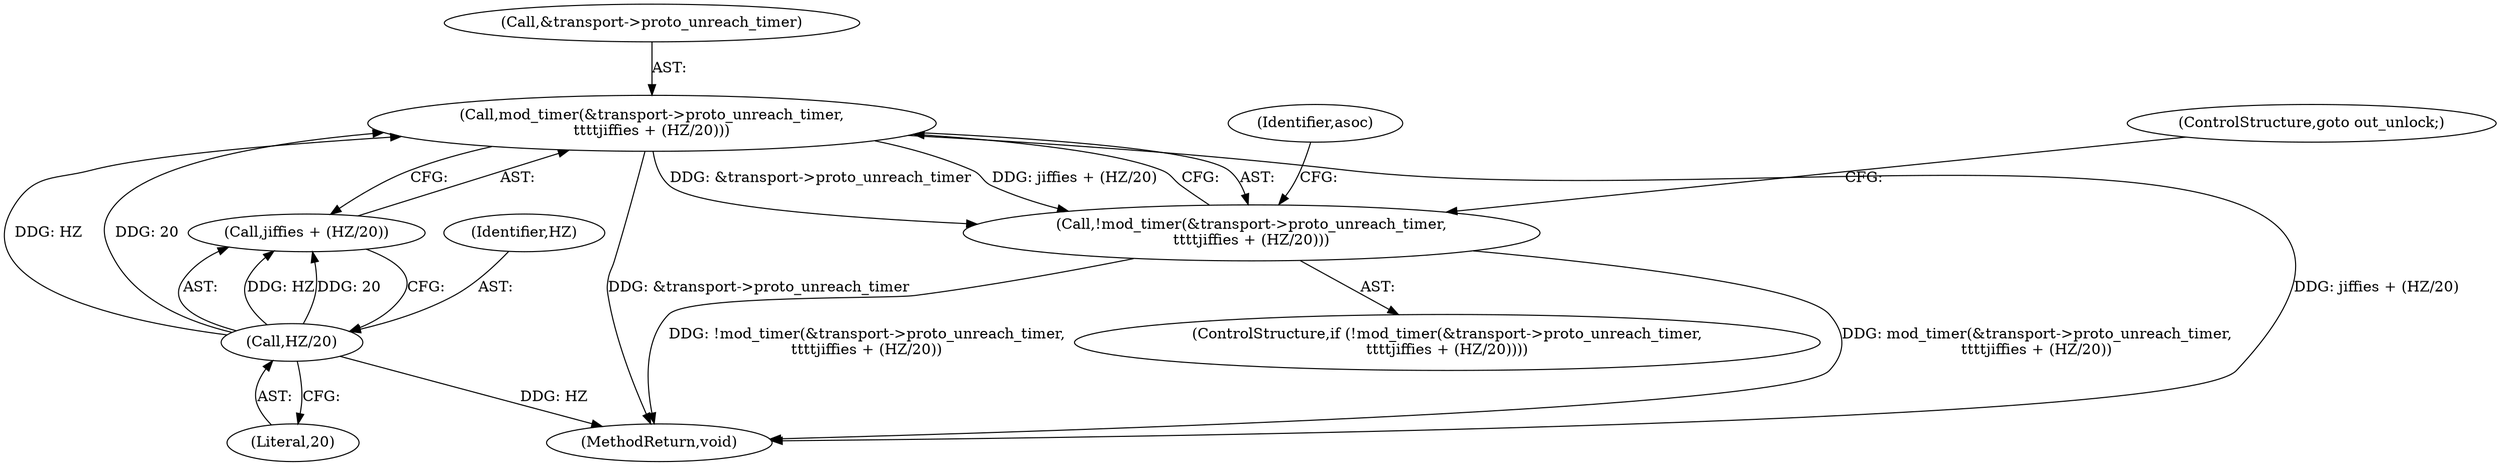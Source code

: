 digraph "0_linux_635682a14427d241bab7bbdeebb48a7d7b91638e_0@pointer" {
"1000141" [label="(Call,mod_timer(&transport->proto_unreach_timer,\n\t\t\t\tjiffies + (HZ/20)))"];
"1000148" [label="(Call,HZ/20)"];
"1000140" [label="(Call,!mod_timer(&transport->proto_unreach_timer,\n\t\t\t\tjiffies + (HZ/20)))"];
"1000180" [label="(MethodReturn,void)"];
"1000139" [label="(ControlStructure,if (!mod_timer(&transport->proto_unreach_timer,\n\t\t\t\tjiffies + (HZ/20))))"];
"1000153" [label="(ControlStructure,goto out_unlock;)"];
"1000149" [label="(Identifier,HZ)"];
"1000148" [label="(Call,HZ/20)"];
"1000152" [label="(Identifier,asoc)"];
"1000146" [label="(Call,jiffies + (HZ/20))"];
"1000150" [label="(Literal,20)"];
"1000140" [label="(Call,!mod_timer(&transport->proto_unreach_timer,\n\t\t\t\tjiffies + (HZ/20)))"];
"1000142" [label="(Call,&transport->proto_unreach_timer)"];
"1000141" [label="(Call,mod_timer(&transport->proto_unreach_timer,\n\t\t\t\tjiffies + (HZ/20)))"];
"1000141" -> "1000140"  [label="AST: "];
"1000141" -> "1000146"  [label="CFG: "];
"1000142" -> "1000141"  [label="AST: "];
"1000146" -> "1000141"  [label="AST: "];
"1000140" -> "1000141"  [label="CFG: "];
"1000141" -> "1000180"  [label="DDG: &transport->proto_unreach_timer"];
"1000141" -> "1000180"  [label="DDG: jiffies + (HZ/20)"];
"1000141" -> "1000140"  [label="DDG: &transport->proto_unreach_timer"];
"1000141" -> "1000140"  [label="DDG: jiffies + (HZ/20)"];
"1000148" -> "1000141"  [label="DDG: HZ"];
"1000148" -> "1000141"  [label="DDG: 20"];
"1000148" -> "1000146"  [label="AST: "];
"1000148" -> "1000150"  [label="CFG: "];
"1000149" -> "1000148"  [label="AST: "];
"1000150" -> "1000148"  [label="AST: "];
"1000146" -> "1000148"  [label="CFG: "];
"1000148" -> "1000180"  [label="DDG: HZ"];
"1000148" -> "1000146"  [label="DDG: HZ"];
"1000148" -> "1000146"  [label="DDG: 20"];
"1000140" -> "1000139"  [label="AST: "];
"1000152" -> "1000140"  [label="CFG: "];
"1000153" -> "1000140"  [label="CFG: "];
"1000140" -> "1000180"  [label="DDG: mod_timer(&transport->proto_unreach_timer,\n\t\t\t\tjiffies + (HZ/20))"];
"1000140" -> "1000180"  [label="DDG: !mod_timer(&transport->proto_unreach_timer,\n\t\t\t\tjiffies + (HZ/20))"];
}
